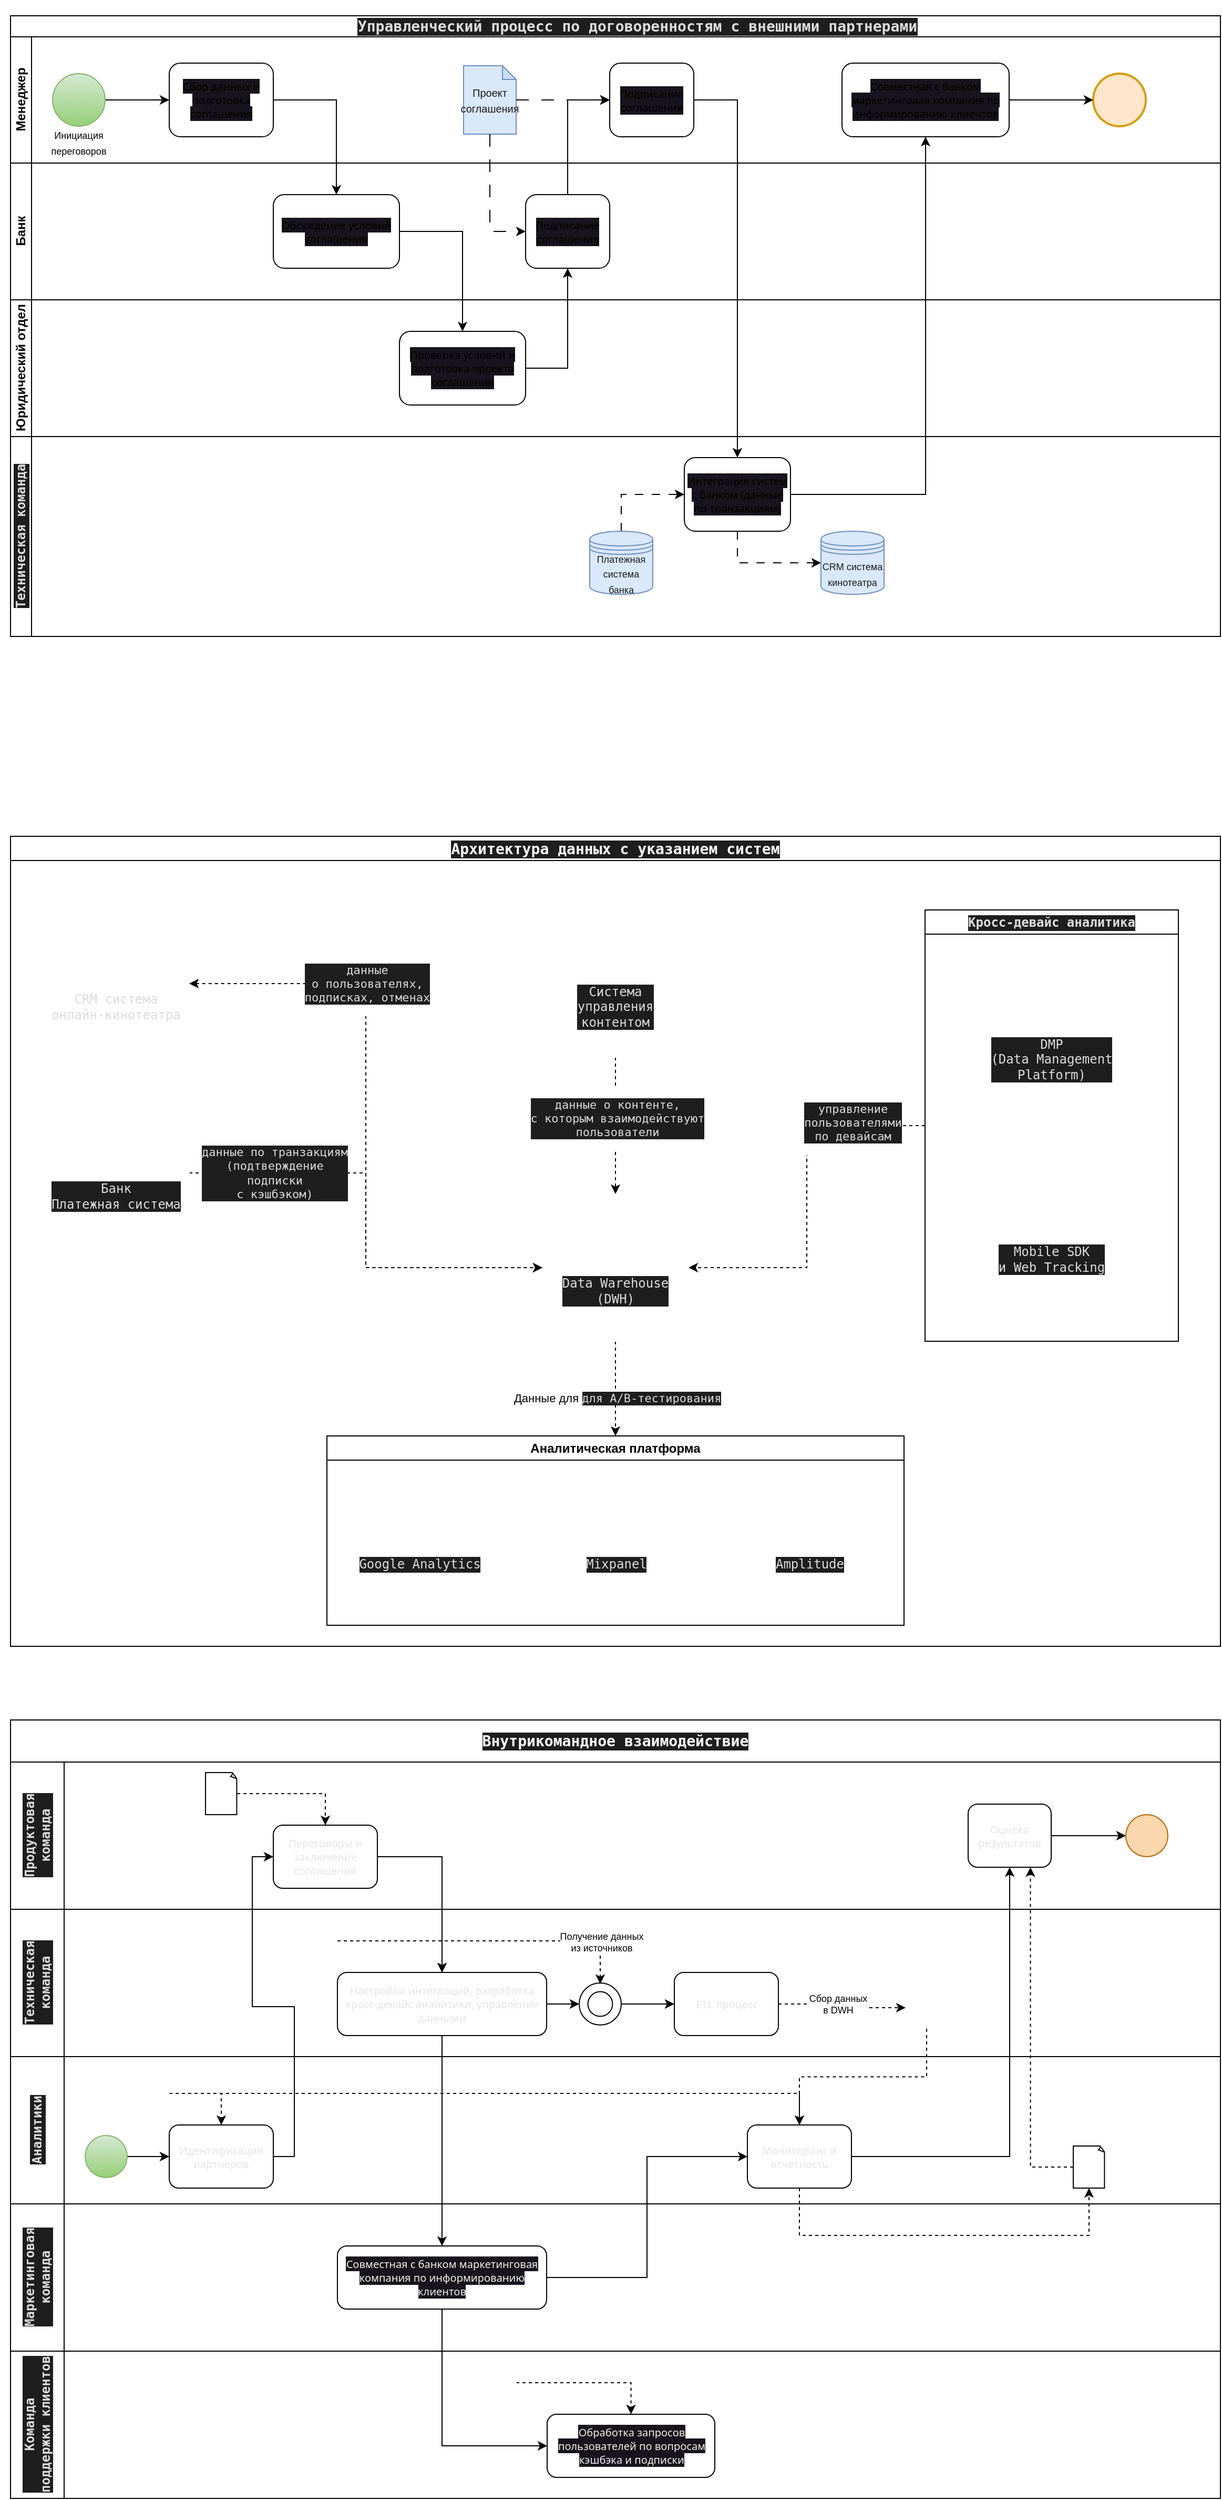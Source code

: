 <mxfile version="24.7.17">
  <diagram name="Страница — 1" id="44YksUsBqfsumu-NU_rM">
    <mxGraphModel dx="2049" dy="3674" grid="1" gridSize="10" guides="1" tooltips="1" connect="1" arrows="1" fold="1" page="1" pageScale="1" pageWidth="1169" pageHeight="827" math="0" shadow="0">
      <root>
        <mxCell id="0" />
        <mxCell id="1" parent="0" />
        <mxCell id="iFfJD2mBVf0ppe-scK1p-104" value="&lt;blockquote style=&quot;margin: 0 0 0 40px; border: none; padding: 0px;&quot;&gt;&lt;h4 style=&quot;&quot;&gt;&lt;div style=&quot;background-color:#1e1e1e;color:#dcdcdc&quot;&gt;&lt;h3 style=&quot;font-family:&#39;JetBrains Mono&#39;,monospace;font-size:9,8pt;&quot;&gt;Управленческий процесс по договоренностям с внешними партнерами&lt;/h3&gt;&lt;/div&gt;&lt;/h4&gt;&lt;/blockquote&gt;" style="swimlane;childLayout=stackLayout;resizeParent=1;resizeParentMax=0;horizontal=1;startSize=20;horizontalStack=0;html=1;align=center;" parent="1" vertex="1">
          <mxGeometry x="9" y="-2400" width="1151" height="590" as="geometry" />
        </mxCell>
        <mxCell id="iFfJD2mBVf0ppe-scK1p-105" value="Менеджер" style="swimlane;startSize=20;horizontal=0;html=1;" parent="iFfJD2mBVf0ppe-scK1p-104" vertex="1">
          <mxGeometry y="20" width="1151" height="120" as="geometry" />
        </mxCell>
        <mxCell id="RCPlZKBrJmeiMELkcsZy-4" value="" style="edgeStyle=orthogonalEdgeStyle;rounded=0;orthogonalLoop=1;jettySize=auto;html=1;" parent="iFfJD2mBVf0ppe-scK1p-105" source="iFfJD2mBVf0ppe-scK1p-109" target="RCPlZKBrJmeiMELkcsZy-3" edge="1">
          <mxGeometry relative="1" as="geometry" />
        </mxCell>
        <mxCell id="iFfJD2mBVf0ppe-scK1p-109" value="" style="ellipse;whiteSpace=wrap;html=1;aspect=fixed;fillColor=#d5e8d4;strokeColor=#82b366;gradientColor=#97d077;" parent="iFfJD2mBVf0ppe-scK1p-105" vertex="1">
          <mxGeometry x="40" y="35" width="50" height="50" as="geometry" />
        </mxCell>
        <mxCell id="iFfJD2mBVf0ppe-scK1p-111" value="&lt;font style=&quot;font-size: 9px;&quot;&gt;Инициация переговоров&lt;/font&gt;" style="text;html=1;align=center;verticalAlign=middle;whiteSpace=wrap;rounded=0;" parent="iFfJD2mBVf0ppe-scK1p-105" vertex="1">
          <mxGeometry x="35" y="85" width="60" height="30" as="geometry" />
        </mxCell>
        <mxCell id="RCPlZKBrJmeiMELkcsZy-3" value="&lt;span style=&quot;font-family: __Inter_36bd41, __Inter_Fallback_36bd41, ui-sans-serif, system-ui, sans-serif, &amp;quot;Apple Color Emoji&amp;quot;, &amp;quot;Segoe UI Emoji&amp;quot;, &amp;quot;Segoe UI Symbol&amp;quot;, &amp;quot;Noto Color Emoji&amp;quot;; font-size: 10px; text-align: left; background-color: rgb(24, 20, 29);&quot;&gt;Сбор данных и подготовка соглашения&lt;/span&gt;" style="rounded=1;whiteSpace=wrap;html=1;fontSize=10;" parent="iFfJD2mBVf0ppe-scK1p-105" vertex="1">
          <mxGeometry x="151" y="25" width="99" height="70" as="geometry" />
        </mxCell>
        <mxCell id="iFfJD2mBVf0ppe-scK1p-123" value="" style="ellipse;whiteSpace=wrap;html=1;aspect=fixed;strokeWidth=2;fillColor=#ffe6cc;strokeColor=#d79b00;" parent="iFfJD2mBVf0ppe-scK1p-105" vertex="1">
          <mxGeometry x="1030" y="35" width="50" height="50" as="geometry" />
        </mxCell>
        <mxCell id="RCPlZKBrJmeiMELkcsZy-10" value="&lt;span style=&quot;font-family: __Inter_36bd41, __Inter_Fallback_36bd41, ui-sans-serif, system-ui, sans-serif, &amp;quot;Apple Color Emoji&amp;quot;, &amp;quot;Segoe UI Emoji&amp;quot;, &amp;quot;Segoe UI Symbol&amp;quot;, &amp;quot;Noto Color Emoji&amp;quot;; font-size: 10px; text-align: left; background-color: rgb(24, 20, 29);&quot;&gt;Подписание соглашения&lt;/span&gt;" style="rounded=1;whiteSpace=wrap;html=1;fontSize=10;" parent="iFfJD2mBVf0ppe-scK1p-105" vertex="1">
          <mxGeometry x="570" y="25" width="80" height="70" as="geometry" />
        </mxCell>
        <mxCell id="iFfJD2mBVf0ppe-scK1p-126" value="&lt;font size=&quot;1&quot;&gt;Проект соглашения&lt;/font&gt;" style="shape=note;whiteSpace=wrap;html=1;backgroundOutline=1;darkOpacity=0.05;align=center;fillColor=#dae8fc;strokeColor=#6c8ebf;fontColor=#1A1A1A;size=13;" parent="iFfJD2mBVf0ppe-scK1p-105" vertex="1">
          <mxGeometry x="431" y="27.5" width="50" height="65" as="geometry" />
        </mxCell>
        <mxCell id="RCPlZKBrJmeiMELkcsZy-12" style="edgeStyle=orthogonalEdgeStyle;rounded=0;orthogonalLoop=1;jettySize=auto;html=1;entryX=0;entryY=0.5;entryDx=0;entryDy=0;dashed=1;dashPattern=12 12;" parent="iFfJD2mBVf0ppe-scK1p-105" source="iFfJD2mBVf0ppe-scK1p-126" target="RCPlZKBrJmeiMELkcsZy-10" edge="1">
          <mxGeometry relative="1" as="geometry" />
        </mxCell>
        <mxCell id="RCPlZKBrJmeiMELkcsZy-35" style="edgeStyle=orthogonalEdgeStyle;rounded=0;orthogonalLoop=1;jettySize=auto;html=1;entryX=0;entryY=0.5;entryDx=0;entryDy=0;" parent="iFfJD2mBVf0ppe-scK1p-105" source="RCPlZKBrJmeiMELkcsZy-33" target="iFfJD2mBVf0ppe-scK1p-123" edge="1">
          <mxGeometry relative="1" as="geometry" />
        </mxCell>
        <mxCell id="RCPlZKBrJmeiMELkcsZy-33" value="&lt;span style=&quot;font-family: __Inter_36bd41, __Inter_Fallback_36bd41, ui-sans-serif, system-ui, sans-serif, &amp;quot;Apple Color Emoji&amp;quot;, &amp;quot;Segoe UI Emoji&amp;quot;, &amp;quot;Segoe UI Symbol&amp;quot;, &amp;quot;Noto Color Emoji&amp;quot;; font-size: 10px; text-align: left; background-color: rgb(24, 20, 29);&quot;&gt;Совместная с банком маркетинговая компания по информированию клиентов&lt;/span&gt;" style="rounded=1;whiteSpace=wrap;html=1;fontSize=10;" parent="iFfJD2mBVf0ppe-scK1p-105" vertex="1">
          <mxGeometry x="791" y="25" width="159" height="70" as="geometry" />
        </mxCell>
        <mxCell id="iFfJD2mBVf0ppe-scK1p-106" value="Банк" style="swimlane;startSize=20;horizontal=0;html=1;" parent="iFfJD2mBVf0ppe-scK1p-104" vertex="1">
          <mxGeometry y="140" width="1151" height="130" as="geometry" />
        </mxCell>
        <mxCell id="RCPlZKBrJmeiMELkcsZy-7" value="&lt;span style=&quot;font-family: __Inter_36bd41, __Inter_Fallback_36bd41, ui-sans-serif, system-ui, sans-serif, &amp;quot;Apple Color Emoji&amp;quot;, &amp;quot;Segoe UI Emoji&amp;quot;, &amp;quot;Segoe UI Symbol&amp;quot;, &amp;quot;Noto Color Emoji&amp;quot;; font-size: 10px; text-align: left; background-color: rgb(24, 20, 29);&quot;&gt;Обсуждение условий соглашения&lt;/span&gt;" style="rounded=1;whiteSpace=wrap;html=1;fontSize=10;" parent="iFfJD2mBVf0ppe-scK1p-106" vertex="1">
          <mxGeometry x="250" y="30" width="120" height="70" as="geometry" />
        </mxCell>
        <mxCell id="RCPlZKBrJmeiMELkcsZy-9" value="&lt;span style=&quot;font-family: __Inter_36bd41, __Inter_Fallback_36bd41, ui-sans-serif, system-ui, sans-serif, &amp;quot;Apple Color Emoji&amp;quot;, &amp;quot;Segoe UI Emoji&amp;quot;, &amp;quot;Segoe UI Symbol&amp;quot;, &amp;quot;Noto Color Emoji&amp;quot;; font-size: 10px; text-align: left; background-color: rgb(24, 20, 29);&quot;&gt;Подписание соглашения&lt;/span&gt;" style="rounded=1;whiteSpace=wrap;html=1;fontSize=10;" parent="iFfJD2mBVf0ppe-scK1p-106" vertex="1">
          <mxGeometry x="490" y="30" width="80" height="70" as="geometry" />
        </mxCell>
        <mxCell id="iFfJD2mBVf0ppe-scK1p-107" value="Юридический отдел" style="swimlane;startSize=20;horizontal=0;html=1;" parent="iFfJD2mBVf0ppe-scK1p-104" vertex="1">
          <mxGeometry y="270" width="1151" height="130" as="geometry" />
        </mxCell>
        <mxCell id="RCPlZKBrJmeiMELkcsZy-8" value="&lt;span style=&quot;font-family: __Inter_36bd41, __Inter_Fallback_36bd41, ui-sans-serif, system-ui, sans-serif, &amp;quot;Apple Color Emoji&amp;quot;, &amp;quot;Segoe UI Emoji&amp;quot;, &amp;quot;Segoe UI Symbol&amp;quot;, &amp;quot;Noto Color Emoji&amp;quot;; font-size: 10px; text-align: left; background-color: rgb(24, 20, 29);&quot;&gt;Проверка условий и подготовка проекта соглашения&lt;/span&gt;" style="rounded=1;whiteSpace=wrap;html=1;fontSize=10;" parent="iFfJD2mBVf0ppe-scK1p-107" vertex="1">
          <mxGeometry x="370" y="30" width="120" height="70" as="geometry" />
        </mxCell>
        <mxCell id="RCPlZKBrJmeiMELkcsZy-24" value="&lt;div style=&quot;background-color:#1e1e1e;color:#dcdcdc&quot;&gt;&lt;pre style=&quot;font-family:&#39;JetBrains Mono&#39;,monospace;font-size:9,8pt;&quot;&gt;Техническая команда&lt;/pre&gt;&lt;/div&gt;" style="swimlane;startSize=20;horizontal=0;html=1;" parent="iFfJD2mBVf0ppe-scK1p-104" vertex="1">
          <mxGeometry y="400" width="1151" height="190" as="geometry" />
        </mxCell>
        <mxCell id="RCPlZKBrJmeiMELkcsZy-31" style="edgeStyle=orthogonalEdgeStyle;rounded=0;orthogonalLoop=1;jettySize=auto;html=1;exitX=0.5;exitY=1;exitDx=0;exitDy=0;entryX=0;entryY=0.5;entryDx=0;entryDy=0;dashed=1;dashPattern=8 8;" parent="RCPlZKBrJmeiMELkcsZy-24" source="RCPlZKBrJmeiMELkcsZy-21" target="RCPlZKBrJmeiMELkcsZy-29" edge="1">
          <mxGeometry relative="1" as="geometry" />
        </mxCell>
        <mxCell id="RCPlZKBrJmeiMELkcsZy-21" value="&lt;span style=&quot;font-family: __Inter_36bd41, __Inter_Fallback_36bd41, ui-sans-serif, system-ui, sans-serif, &amp;quot;Apple Color Emoji&amp;quot;, &amp;quot;Segoe UI Emoji&amp;quot;, &amp;quot;Segoe UI Symbol&amp;quot;, &amp;quot;Noto Color Emoji&amp;quot;; font-size: 10px; text-align: left; background-color: rgb(24, 20, 29);&quot;&gt;Интеграция систем с банком (данные по транзакциям)&lt;/span&gt;" style="rounded=1;whiteSpace=wrap;html=1;fontSize=10;" parent="RCPlZKBrJmeiMELkcsZy-24" vertex="1">
          <mxGeometry x="641" y="20" width="101" height="70" as="geometry" />
        </mxCell>
        <mxCell id="RCPlZKBrJmeiMELkcsZy-30" style="edgeStyle=orthogonalEdgeStyle;rounded=0;orthogonalLoop=1;jettySize=auto;html=1;entryX=0;entryY=0.5;entryDx=0;entryDy=0;exitX=0.5;exitY=0;exitDx=0;exitDy=0;dashed=1;dashPattern=8 8;" parent="RCPlZKBrJmeiMELkcsZy-24" source="RCPlZKBrJmeiMELkcsZy-27" target="RCPlZKBrJmeiMELkcsZy-21" edge="1">
          <mxGeometry relative="1" as="geometry" />
        </mxCell>
        <mxCell id="RCPlZKBrJmeiMELkcsZy-27" value="&lt;font style=&quot;font-size: 9px;&quot; color=&quot;#1a1a1a&quot;&gt;Платежная система банка&lt;/font&gt;" style="shape=datastore;whiteSpace=wrap;html=1;fillColor=#dae8fc;strokeColor=#6c8ebf;" parent="RCPlZKBrJmeiMELkcsZy-24" vertex="1">
          <mxGeometry x="551" y="90" width="60" height="60" as="geometry" />
        </mxCell>
        <mxCell id="RCPlZKBrJmeiMELkcsZy-29" value="&lt;font style=&quot;font-size: 9px;&quot; color=&quot;#1a1a1a&quot;&gt;CRM система кинотеатра&lt;/font&gt;" style="shape=datastore;whiteSpace=wrap;html=1;fillColor=#dae8fc;strokeColor=#6c8ebf;" parent="RCPlZKBrJmeiMELkcsZy-24" vertex="1">
          <mxGeometry x="771" y="90" width="60" height="60" as="geometry" />
        </mxCell>
        <mxCell id="RCPlZKBrJmeiMELkcsZy-14" style="edgeStyle=orthogonalEdgeStyle;rounded=0;orthogonalLoop=1;jettySize=auto;html=1;entryX=0.5;entryY=1;entryDx=0;entryDy=0;exitX=1;exitY=0.5;exitDx=0;exitDy=0;" parent="iFfJD2mBVf0ppe-scK1p-104" source="RCPlZKBrJmeiMELkcsZy-8" target="RCPlZKBrJmeiMELkcsZy-9" edge="1">
          <mxGeometry relative="1" as="geometry">
            <mxPoint x="720" y="244" as="targetPoint" />
          </mxGeometry>
        </mxCell>
        <mxCell id="RCPlZKBrJmeiMELkcsZy-15" style="edgeStyle=orthogonalEdgeStyle;rounded=0;orthogonalLoop=1;jettySize=auto;html=1;entryX=0.5;entryY=0;entryDx=0;entryDy=0;exitX=1;exitY=0.5;exitDx=0;exitDy=0;" parent="iFfJD2mBVf0ppe-scK1p-104" source="RCPlZKBrJmeiMELkcsZy-7" target="RCPlZKBrJmeiMELkcsZy-8" edge="1">
          <mxGeometry relative="1" as="geometry" />
        </mxCell>
        <mxCell id="RCPlZKBrJmeiMELkcsZy-16" style="edgeStyle=orthogonalEdgeStyle;rounded=0;orthogonalLoop=1;jettySize=auto;html=1;entryX=0.5;entryY=0;entryDx=0;entryDy=0;exitX=1;exitY=0.5;exitDx=0;exitDy=0;" parent="iFfJD2mBVf0ppe-scK1p-104" source="RCPlZKBrJmeiMELkcsZy-3" target="RCPlZKBrJmeiMELkcsZy-7" edge="1">
          <mxGeometry relative="1" as="geometry" />
        </mxCell>
        <mxCell id="RCPlZKBrJmeiMELkcsZy-17" style="edgeStyle=orthogonalEdgeStyle;rounded=0;orthogonalLoop=1;jettySize=auto;html=1;entryX=0;entryY=0.5;entryDx=0;entryDy=0;" parent="iFfJD2mBVf0ppe-scK1p-104" source="RCPlZKBrJmeiMELkcsZy-9" target="RCPlZKBrJmeiMELkcsZy-10" edge="1">
          <mxGeometry relative="1" as="geometry" />
        </mxCell>
        <mxCell id="iFfJD2mBVf0ppe-scK1p-127" style="edgeStyle=orthogonalEdgeStyle;rounded=0;orthogonalLoop=1;jettySize=auto;html=1;exitX=0.5;exitY=1;exitDx=0;exitDy=0;exitPerimeter=0;dashed=1;dashPattern=12 12;entryX=0;entryY=0.5;entryDx=0;entryDy=0;" parent="iFfJD2mBVf0ppe-scK1p-104" source="iFfJD2mBVf0ppe-scK1p-126" target="RCPlZKBrJmeiMELkcsZy-9" edge="1">
          <mxGeometry relative="1" as="geometry">
            <mxPoint x="840" y="54" as="targetPoint" />
          </mxGeometry>
        </mxCell>
        <mxCell id="RCPlZKBrJmeiMELkcsZy-26" style="edgeStyle=orthogonalEdgeStyle;rounded=0;orthogonalLoop=1;jettySize=auto;html=1;entryX=0.5;entryY=0;entryDx=0;entryDy=0;exitX=1;exitY=0.5;exitDx=0;exitDy=0;" parent="iFfJD2mBVf0ppe-scK1p-104" source="RCPlZKBrJmeiMELkcsZy-10" target="RCPlZKBrJmeiMELkcsZy-21" edge="1">
          <mxGeometry relative="1" as="geometry" />
        </mxCell>
        <mxCell id="RCPlZKBrJmeiMELkcsZy-34" style="edgeStyle=orthogonalEdgeStyle;rounded=0;orthogonalLoop=1;jettySize=auto;html=1;entryX=0.5;entryY=1;entryDx=0;entryDy=0;" parent="iFfJD2mBVf0ppe-scK1p-104" source="RCPlZKBrJmeiMELkcsZy-21" target="RCPlZKBrJmeiMELkcsZy-33" edge="1">
          <mxGeometry relative="1" as="geometry" />
        </mxCell>
        <mxCell id="RCPlZKBrJmeiMELkcsZy-37" value="&lt;div style=&quot;background-color: rgb(30, 30, 30);&quot;&gt;&lt;h3 style=&quot;font-family: &amp;quot;JetBrains Mono&amp;quot;, monospace;&quot;&gt;&lt;font color=&quot;#ffffff&quot;&gt;Архитектура данных с указанием систем&lt;/font&gt;&lt;/h3&gt;&lt;/div&gt;" style="swimlane;whiteSpace=wrap;html=1;" parent="1" vertex="1">
          <mxGeometry x="9" y="-1620" width="1151" height="770" as="geometry" />
        </mxCell>
        <mxCell id="RCPlZKBrJmeiMELkcsZy-39" value="&lt;pre style=&quot;forced-color-adjust: none; border-color: rgb(0, 0, 0); color: rgb(220, 220, 220); font-size: 12px; font-style: normal; font-variant-ligatures: normal; font-variant-caps: normal; font-weight: 400; letter-spacing: normal; orphans: 2; text-align: center; text-indent: 0px; text-transform: none; widows: 2; word-spacing: 0px; -webkit-text-stroke-width: 0px; text-decoration-thickness: initial; text-decoration-style: initial; text-decoration-color: initial; font-family: &amp;quot;JetBrains Mono&amp;quot;, monospace;&quot;&gt;&lt;pre style=&quot;font-family: &amp;quot;JetBrains Mono&amp;quot;, monospace;&quot;&gt;CRM система&lt;br/&gt;онлайн-кинотеатра&lt;/pre&gt;&lt;/pre&gt;" style="shape=datastore;whiteSpace=wrap;html=1;fillColor=none;strokeColor=#ffffff;" parent="RCPlZKBrJmeiMELkcsZy-37" vertex="1">
          <mxGeometry x="31" y="70" width="139" height="140" as="geometry" />
        </mxCell>
        <mxCell id="RCPlZKBrJmeiMELkcsZy-60" style="edgeStyle=orthogonalEdgeStyle;rounded=0;orthogonalLoop=1;jettySize=auto;html=1;exitX=0.5;exitY=1;exitDx=0;exitDy=0;entryX=0.5;entryY=0;entryDx=0;entryDy=0;dashed=1;" parent="RCPlZKBrJmeiMELkcsZy-37" source="RCPlZKBrJmeiMELkcsZy-40" target="RCPlZKBrJmeiMELkcsZy-46" edge="1">
          <mxGeometry relative="1" as="geometry" />
        </mxCell>
        <mxCell id="RCPlZKBrJmeiMELkcsZy-61" value="Данные для&amp;nbsp;&lt;span style=&quot;font-family: &amp;quot;JetBrains Mono&amp;quot;, monospace; background-color: rgb(30, 30, 30); color: rgb(220, 220, 220);&quot;&gt;для A/B-тестирования&lt;/span&gt;" style="edgeLabel;html=1;align=center;verticalAlign=middle;resizable=0;points=[];" parent="RCPlZKBrJmeiMELkcsZy-60" vertex="1" connectable="0">
          <mxGeometry x="0.162" y="1" relative="1" as="geometry">
            <mxPoint y="1" as="offset" />
          </mxGeometry>
        </mxCell>
        <mxCell id="RCPlZKBrJmeiMELkcsZy-40" value="&lt;pre style=&quot;forced-color-adjust: none; border-color: rgb(0, 0, 0); color: rgb(220, 220, 220); font-size: 12px; font-style: normal; font-variant-ligatures: normal; font-variant-caps: normal; font-weight: 400; letter-spacing: normal; orphans: 2; text-align: center; text-indent: 0px; text-transform: none; widows: 2; word-spacing: 0px; -webkit-text-stroke-width: 0px; text-decoration-thickness: initial; text-decoration-style: initial; text-decoration-color: initial; font-family: &amp;quot;JetBrains Mono&amp;quot;, monospace;&quot;&gt;&lt;pre style=&quot;font-family: &amp;quot;JetBrains Mono&amp;quot;, monospace;&quot;&gt;&lt;div style=&quot;background-color: rgb(30, 30, 30);&quot;&gt;&lt;pre style=&quot;font-family:&#39;JetBrains Mono&#39;,monospace;font-size:9,8pt;&quot;&gt;Data Warehouse&lt;br/&gt;(DWH)&lt;/pre&gt;&lt;/div&gt;&lt;/pre&gt;&lt;/pre&gt;" style="shape=datastore;whiteSpace=wrap;html=1;fillColor=none;strokeColor=#ffffff;" parent="RCPlZKBrJmeiMELkcsZy-37" vertex="1">
          <mxGeometry x="506" y="340" width="139" height="140" as="geometry" />
        </mxCell>
        <mxCell id="RCPlZKBrJmeiMELkcsZy-50" style="edgeStyle=orthogonalEdgeStyle;rounded=0;orthogonalLoop=1;jettySize=auto;html=1;exitX=1;exitY=0.5;exitDx=0;exitDy=0;entryX=0;entryY=0.5;entryDx=0;entryDy=0;dashed=1;" parent="RCPlZKBrJmeiMELkcsZy-37" source="RCPlZKBrJmeiMELkcsZy-41" target="RCPlZKBrJmeiMELkcsZy-40" edge="1">
          <mxGeometry relative="1" as="geometry" />
        </mxCell>
        <mxCell id="RCPlZKBrJmeiMELkcsZy-51" value="&lt;div style=&quot;background-color:#1e1e1e;color:#dcdcdc&quot;&gt;&lt;pre style=&quot;font-family:&#39;JetBrains Mono&#39;,monospace;font-size:9,8pt;&quot;&gt;данные по транзакциям&lt;br&gt;(подтверждение&lt;br/&gt;подписки&lt;br&gt;с кэшбэком)&lt;/pre&gt;&lt;/div&gt;" style="edgeLabel;html=1;align=center;verticalAlign=middle;resizable=0;points=[];" parent="RCPlZKBrJmeiMELkcsZy-50" vertex="1" connectable="0">
          <mxGeometry x="-0.52" y="-3" relative="1" as="geometry">
            <mxPoint x="-21" y="-3" as="offset" />
          </mxGeometry>
        </mxCell>
        <mxCell id="RCPlZKBrJmeiMELkcsZy-41" value="&lt;pre style=&quot;forced-color-adjust: none; border-color: rgb(0, 0, 0); color: rgb(220, 220, 220); font-size: 12px; font-style: normal; font-variant-ligatures: normal; font-variant-caps: normal; font-weight: 400; letter-spacing: normal; orphans: 2; text-align: center; text-indent: 0px; text-transform: none; widows: 2; word-spacing: 0px; -webkit-text-stroke-width: 0px; text-decoration-thickness: initial; text-decoration-style: initial; text-decoration-color: initial; font-family: &amp;quot;JetBrains Mono&amp;quot;, monospace;&quot;&gt;&lt;pre style=&quot;font-family: &amp;quot;JetBrains Mono&amp;quot;, monospace;&quot;&gt;&lt;div style=&quot;background-color: rgb(30, 30, 30);&quot;&gt;&lt;pre style=&quot;font-family:&#39;JetBrains Mono&#39;,monospace;font-size:9,8pt;&quot;&gt;Банк&lt;br/&gt;Платежная система&lt;/pre&gt;&lt;/div&gt;&lt;/pre&gt;&lt;/pre&gt;" style="shape=datastore;whiteSpace=wrap;html=1;fillColor=none;strokeColor=#ffffff;" parent="RCPlZKBrJmeiMELkcsZy-37" vertex="1">
          <mxGeometry x="31" y="250" width="139" height="140" as="geometry" />
        </mxCell>
        <mxCell id="RCPlZKBrJmeiMELkcsZy-53" style="edgeStyle=orthogonalEdgeStyle;rounded=0;orthogonalLoop=1;jettySize=auto;html=1;entryX=1;entryY=0.5;entryDx=0;entryDy=0;dashed=1;" parent="RCPlZKBrJmeiMELkcsZy-37" source="RCPlZKBrJmeiMELkcsZy-42" target="RCPlZKBrJmeiMELkcsZy-40" edge="1">
          <mxGeometry relative="1" as="geometry" />
        </mxCell>
        <mxCell id="RCPlZKBrJmeiMELkcsZy-54" value="&lt;div style=&quot;background-color:#1e1e1e;color:#dcdcdc&quot;&gt;&lt;pre style=&quot;font-family:&#39;JetBrains Mono&#39;,monospace;font-size:9,8pt;&quot;&gt;управление&lt;br/&gt;пользователями&lt;br/&gt;по девайсам&lt;/pre&gt;&lt;/div&gt;" style="edgeLabel;html=1;align=center;verticalAlign=middle;resizable=0;points=[];" parent="RCPlZKBrJmeiMELkcsZy-53" vertex="1" connectable="0">
          <mxGeometry x="-0.614" y="-3" relative="1" as="geometry">
            <mxPoint as="offset" />
          </mxGeometry>
        </mxCell>
        <mxCell id="RCPlZKBrJmeiMELkcsZy-42" value="&lt;div style=&quot;background-color:#1e1e1e;color:#dcdcdc&quot;&gt;&lt;pre style=&quot;font-family:&#39;JetBrains Mono&#39;,monospace;font-size:9,8pt;&quot;&gt;Кросс-девайс аналитика&lt;/pre&gt;&lt;/div&gt;" style="swimlane;whiteSpace=wrap;html=1;" parent="RCPlZKBrJmeiMELkcsZy-37" vertex="1">
          <mxGeometry x="870" y="70" width="241" height="410" as="geometry" />
        </mxCell>
        <mxCell id="RCPlZKBrJmeiMELkcsZy-43" value="&lt;pre style=&quot;forced-color-adjust: none; border-color: rgb(0, 0, 0); color: rgb(220, 220, 220); font-size: 12px; font-style: normal; font-variant-ligatures: normal; font-variant-caps: normal; font-weight: 400; letter-spacing: normal; orphans: 2; text-align: center; text-indent: 0px; text-transform: none; widows: 2; word-spacing: 0px; -webkit-text-stroke-width: 0px; text-decoration-thickness: initial; text-decoration-style: initial; text-decoration-color: initial; font-family: &amp;quot;JetBrains Mono&amp;quot;, monospace;&quot;&gt;&lt;pre style=&quot;font-family: &amp;quot;JetBrains Mono&amp;quot;, monospace;&quot;&gt;&lt;div style=&quot;background-color: rgb(30, 30, 30);&quot;&gt;&lt;pre style=&quot;font-family:&#39;JetBrains Mono&#39;,monospace;font-size:9,8pt;&quot;&gt;DMP&lt;br/&gt;(Data Management&lt;br/&gt;Platform)&lt;/pre&gt;&lt;/div&gt;&lt;/pre&gt;&lt;/pre&gt;" style="shape=datastore;whiteSpace=wrap;html=1;fillColor=none;strokeColor=#ffffff;" parent="RCPlZKBrJmeiMELkcsZy-42" vertex="1">
          <mxGeometry x="51" y="50" width="139" height="140" as="geometry" />
        </mxCell>
        <mxCell id="RCPlZKBrJmeiMELkcsZy-44" value="&lt;pre style=&quot;forced-color-adjust: none; border-color: rgb(0, 0, 0); color: rgb(220, 220, 220); font-size: 12px; font-style: normal; font-variant-ligatures: normal; font-variant-caps: normal; font-weight: 400; letter-spacing: normal; orphans: 2; text-align: center; text-indent: 0px; text-transform: none; widows: 2; word-spacing: 0px; -webkit-text-stroke-width: 0px; text-decoration-thickness: initial; text-decoration-style: initial; text-decoration-color: initial; font-family: &amp;quot;JetBrains Mono&amp;quot;, monospace;&quot;&gt;&lt;pre style=&quot;font-family: &amp;quot;JetBrains Mono&amp;quot;, monospace;&quot;&gt;&lt;div style=&quot;background-color: rgb(30, 30, 30);&quot;&gt;&lt;pre style=&quot;font-family:&#39;JetBrains Mono&#39;,monospace;font-size:9,8pt;&quot;&gt;Mobile SDK&lt;br/&gt;и Web Tracking&lt;/pre&gt;&lt;/div&gt;&lt;/pre&gt;&lt;/pre&gt;" style="shape=datastore;whiteSpace=wrap;html=1;fillColor=none;strokeColor=#ffffff;" parent="RCPlZKBrJmeiMELkcsZy-42" vertex="1">
          <mxGeometry x="51" y="240" width="139" height="140" as="geometry" />
        </mxCell>
        <mxCell id="RCPlZKBrJmeiMELkcsZy-55" style="edgeStyle=orthogonalEdgeStyle;rounded=0;orthogonalLoop=1;jettySize=auto;html=1;entryX=0.5;entryY=0;entryDx=0;entryDy=0;dashed=1;" parent="RCPlZKBrJmeiMELkcsZy-37" source="RCPlZKBrJmeiMELkcsZy-45" target="RCPlZKBrJmeiMELkcsZy-40" edge="1">
          <mxGeometry relative="1" as="geometry" />
        </mxCell>
        <mxCell id="RCPlZKBrJmeiMELkcsZy-56" value="&lt;div style=&quot;background-color:#1e1e1e;color:#dcdcdc&quot;&gt;&lt;pre style=&quot;font-family:&#39;JetBrains Mono&#39;,monospace;font-size:9,8pt;&quot;&gt;данные о контенте,&lt;br&gt;с которым взаимодействуют&lt;br/&gt;пользователи&lt;/pre&gt;&lt;/div&gt;" style="edgeLabel;html=1;align=center;verticalAlign=middle;resizable=0;points=[];" parent="RCPlZKBrJmeiMELkcsZy-55" vertex="1" connectable="0">
          <mxGeometry x="-0.114" y="1" relative="1" as="geometry">
            <mxPoint as="offset" />
          </mxGeometry>
        </mxCell>
        <mxCell id="RCPlZKBrJmeiMELkcsZy-45" value="&lt;pre style=&quot;forced-color-adjust: none; border-color: rgb(0, 0, 0); color: rgb(220, 220, 220); font-size: 12px; font-style: normal; font-variant-ligatures: normal; font-variant-caps: normal; font-weight: 400; letter-spacing: normal; orphans: 2; text-align: center; text-indent: 0px; text-transform: none; widows: 2; word-spacing: 0px; -webkit-text-stroke-width: 0px; text-decoration-thickness: initial; text-decoration-style: initial; text-decoration-color: initial; font-family: &amp;quot;JetBrains Mono&amp;quot;, monospace;&quot;&gt;&lt;pre style=&quot;font-family: &amp;quot;JetBrains Mono&amp;quot;, monospace;&quot;&gt;&lt;div style=&quot;background-color: rgb(30, 30, 30);&quot;&gt;&lt;pre style=&quot;font-family:&#39;JetBrains Mono&#39;,monospace;font-size:9,8pt;&quot;&gt;&lt;div&gt;&lt;pre style=&quot;font-family:&#39;JetBrains Mono&#39;,monospace;font-size:9,8pt;&quot;&gt;Система&lt;br/&gt;управления&lt;br/&gt;контентом&lt;/pre&gt;&lt;/div&gt;&lt;/pre&gt;&lt;/div&gt;&lt;/pre&gt;&lt;/pre&gt;" style="shape=datastore;whiteSpace=wrap;html=1;fillColor=none;strokeColor=#ffffff;" parent="RCPlZKBrJmeiMELkcsZy-37" vertex="1">
          <mxGeometry x="506" y="70" width="139" height="140" as="geometry" />
        </mxCell>
        <mxCell id="RCPlZKBrJmeiMELkcsZy-46" value="Аналитическая платформа" style="swimlane;whiteSpace=wrap;html=1;" parent="RCPlZKBrJmeiMELkcsZy-37" vertex="1">
          <mxGeometry x="301" y="570" width="549" height="180" as="geometry" />
        </mxCell>
        <mxCell id="RCPlZKBrJmeiMELkcsZy-57" value="&lt;pre style=&quot;forced-color-adjust: none; border-color: rgb(0, 0, 0); color: rgb(220, 220, 220); font-size: 12px; font-style: normal; font-variant-ligatures: normal; font-variant-caps: normal; font-weight: 400; letter-spacing: normal; orphans: 2; text-align: center; text-indent: 0px; text-transform: none; widows: 2; word-spacing: 0px; -webkit-text-stroke-width: 0px; text-decoration-thickness: initial; text-decoration-style: initial; text-decoration-color: initial; font-family: &amp;quot;JetBrains Mono&amp;quot;, monospace;&quot;&gt;&lt;pre style=&quot;font-family: &amp;quot;JetBrains Mono&amp;quot;, monospace;&quot;&gt;&lt;div style=&quot;background-color: rgb(30, 30, 30);&quot;&gt;&lt;pre style=&quot;font-family:&#39;JetBrains Mono&#39;,monospace;font-size:9,8pt;&quot;&gt;&lt;div&gt;&lt;pre style=&quot;font-family:&#39;JetBrains Mono&#39;,monospace;font-size:9,8pt;&quot;&gt;Google Analytics&lt;/pre&gt;&lt;/div&gt;&lt;/pre&gt;&lt;/div&gt;&lt;/pre&gt;&lt;/pre&gt;" style="shape=datastore;whiteSpace=wrap;html=1;fillColor=none;strokeColor=#ffffff;" parent="RCPlZKBrJmeiMELkcsZy-46" vertex="1">
          <mxGeometry x="19" y="30" width="139" height="140" as="geometry" />
        </mxCell>
        <mxCell id="RCPlZKBrJmeiMELkcsZy-58" value="&lt;pre style=&quot;forced-color-adjust: none; border-color: rgb(0, 0, 0); color: rgb(220, 220, 220); font-size: 12px; font-style: normal; font-variant-ligatures: normal; font-variant-caps: normal; font-weight: 400; letter-spacing: normal; orphans: 2; text-align: center; text-indent: 0px; text-transform: none; widows: 2; word-spacing: 0px; -webkit-text-stroke-width: 0px; text-decoration-thickness: initial; text-decoration-style: initial; text-decoration-color: initial; font-family: &amp;quot;JetBrains Mono&amp;quot;, monospace;&quot;&gt;&lt;pre style=&quot;font-family: &amp;quot;JetBrains Mono&amp;quot;, monospace;&quot;&gt;&lt;div style=&quot;background-color: rgb(30, 30, 30);&quot;&gt;&lt;pre style=&quot;font-family:&#39;JetBrains Mono&#39;,monospace;font-size:9,8pt;&quot;&gt;&lt;div&gt;&lt;pre style=&quot;font-family:&#39;JetBrains Mono&#39;,monospace;font-size:9,8pt;&quot;&gt;Mixpanel&lt;/pre&gt;&lt;/div&gt;&lt;/pre&gt;&lt;/div&gt;&lt;/pre&gt;&lt;/pre&gt;" style="shape=datastore;whiteSpace=wrap;html=1;fillColor=none;strokeColor=#ffffff;" parent="RCPlZKBrJmeiMELkcsZy-46" vertex="1">
          <mxGeometry x="205.5" y="30" width="139" height="140" as="geometry" />
        </mxCell>
        <mxCell id="RCPlZKBrJmeiMELkcsZy-59" value="&lt;pre style=&quot;forced-color-adjust: none; border-color: rgb(0, 0, 0); color: rgb(220, 220, 220); font-size: 12px; font-style: normal; font-variant-ligatures: normal; font-variant-caps: normal; font-weight: 400; letter-spacing: normal; orphans: 2; text-align: center; text-indent: 0px; text-transform: none; widows: 2; word-spacing: 0px; -webkit-text-stroke-width: 0px; text-decoration-thickness: initial; text-decoration-style: initial; text-decoration-color: initial; font-family: &amp;quot;JetBrains Mono&amp;quot;, monospace;&quot;&gt;&lt;pre style=&quot;font-family: &amp;quot;JetBrains Mono&amp;quot;, monospace;&quot;&gt;&lt;div style=&quot;background-color: rgb(30, 30, 30);&quot;&gt;&lt;pre style=&quot;font-family:&#39;JetBrains Mono&#39;,monospace;font-size:9,8pt;&quot;&gt;&lt;div&gt;&lt;pre style=&quot;font-family:&#39;JetBrains Mono&#39;,monospace;font-size:9,8pt;&quot;&gt;Amplitude&lt;/pre&gt;&lt;/div&gt;&lt;/pre&gt;&lt;/div&gt;&lt;/pre&gt;&lt;/pre&gt;" style="shape=datastore;whiteSpace=wrap;html=1;fillColor=none;strokeColor=#ffffff;" parent="RCPlZKBrJmeiMELkcsZy-46" vertex="1">
          <mxGeometry x="390" y="30" width="139" height="140" as="geometry" />
        </mxCell>
        <mxCell id="RCPlZKBrJmeiMELkcsZy-48" style="edgeStyle=orthogonalEdgeStyle;rounded=0;orthogonalLoop=1;jettySize=auto;html=1;entryX=0;entryY=0.5;entryDx=0;entryDy=0;dashed=1;startArrow=classic;startFill=1;" parent="RCPlZKBrJmeiMELkcsZy-37" source="RCPlZKBrJmeiMELkcsZy-39" target="RCPlZKBrJmeiMELkcsZy-40" edge="1">
          <mxGeometry relative="1" as="geometry" />
        </mxCell>
        <mxCell id="RCPlZKBrJmeiMELkcsZy-49" value="&lt;div style=&quot;background-color:#1e1e1e;color:#dcdcdc&quot;&gt;&lt;pre style=&quot;font-family:&#39;JetBrains Mono&#39;,monospace;font-size:9,8pt;&quot;&gt;данные&lt;br/&gt;о пользователях,&lt;br/&gt;подписках, отменах&lt;/pre&gt;&lt;/div&gt;" style="edgeLabel;html=1;align=center;verticalAlign=middle;resizable=0;points=[];" parent="RCPlZKBrJmeiMELkcsZy-48" vertex="1" connectable="0">
          <mxGeometry x="-0.069" y="1" relative="1" as="geometry">
            <mxPoint y="-114" as="offset" />
          </mxGeometry>
        </mxCell>
        <mxCell id="RCPlZKBrJmeiMELkcsZy-124" value="" style="group" parent="1" vertex="1" connectable="0">
          <mxGeometry x="9" y="-740" width="1151" height="700" as="geometry" />
        </mxCell>
        <mxCell id="RCPlZKBrJmeiMELkcsZy-126" value="" style="group" parent="RCPlZKBrJmeiMELkcsZy-124" vertex="1" connectable="0">
          <mxGeometry width="1151" height="700" as="geometry" />
        </mxCell>
        <mxCell id="RCPlZKBrJmeiMELkcsZy-119" value="&lt;div style=&quot;background-color:#1e1e1e;color:#dcdcdc&quot;&gt;&lt;pre style=&quot;font-family:&#39;JetBrains Mono&#39;,monospace;font-size:9,8pt;&quot;&gt;Продуктовая&lt;br/&gt;команда&lt;/pre&gt;&lt;/div&gt;" style="swimlane;horizontal=0;whiteSpace=wrap;html=1;startSize=51;" parent="RCPlZKBrJmeiMELkcsZy-126" vertex="1">
          <mxGeometry width="1151" height="140" as="geometry" />
        </mxCell>
        <mxCell id="RCPlZKBrJmeiMELkcsZy-133" value="&lt;span style=&quot;font-family: __Inter_36bd41, __Inter_Fallback_36bd41, ui-sans-serif, system-ui, sans-serif, &amp;quot;Apple Color Emoji&amp;quot;, &amp;quot;Segoe UI Emoji&amp;quot;, &amp;quot;Segoe UI Symbol&amp;quot;, &amp;quot;Noto Color Emoji&amp;quot;; font-size: 10px; text-align: left;&quot;&gt;Переговоры и заключение соглашения&lt;/span&gt;" style="rounded=1;whiteSpace=wrap;html=1;labelBackgroundColor=none;fontColor=#E6E6E6;fontSize=10;" parent="RCPlZKBrJmeiMELkcsZy-119" vertex="1">
          <mxGeometry x="250" y="60" width="99" height="60" as="geometry" />
        </mxCell>
        <mxCell id="RCPlZKBrJmeiMELkcsZy-136" style="edgeStyle=orthogonalEdgeStyle;rounded=0;orthogonalLoop=1;jettySize=auto;html=1;entryX=0.5;entryY=0;entryDx=0;entryDy=0;dashed=1;" parent="RCPlZKBrJmeiMELkcsZy-119" source="RCPlZKBrJmeiMELkcsZy-135" target="RCPlZKBrJmeiMELkcsZy-133" edge="1">
          <mxGeometry relative="1" as="geometry" />
        </mxCell>
        <mxCell id="RCPlZKBrJmeiMELkcsZy-135" value="" style="whiteSpace=wrap;html=1;shape=mxgraph.basic.document" parent="RCPlZKBrJmeiMELkcsZy-119" vertex="1">
          <mxGeometry x="185.5" y="10" width="30" height="40" as="geometry" />
        </mxCell>
        <mxCell id="ZBec0UcKyV9ODf-pQj4S-20" value="" style="edgeStyle=orthogonalEdgeStyle;rounded=0;orthogonalLoop=1;jettySize=auto;html=1;" edge="1" parent="RCPlZKBrJmeiMELkcsZy-119" source="ZBec0UcKyV9ODf-pQj4S-15" target="ZBec0UcKyV9ODf-pQj4S-19">
          <mxGeometry relative="1" as="geometry" />
        </mxCell>
        <mxCell id="ZBec0UcKyV9ODf-pQj4S-15" value="&lt;span style=&quot;font-family: __Inter_36bd41, __Inter_Fallback_36bd41, ui-sans-serif, system-ui, sans-serif, &amp;quot;Apple Color Emoji&amp;quot;, &amp;quot;Segoe UI Emoji&amp;quot;, &amp;quot;Segoe UI Symbol&amp;quot;, &amp;quot;Noto Color Emoji&amp;quot;; font-size: 10px; text-align: left;&quot;&gt;Оцнека результатов&lt;/span&gt;" style="rounded=1;whiteSpace=wrap;html=1;labelBackgroundColor=none;fontColor=#E6E6E6;fontSize=10;" vertex="1" parent="RCPlZKBrJmeiMELkcsZy-119">
          <mxGeometry x="911" y="40" width="79" height="60" as="geometry" />
        </mxCell>
        <mxCell id="ZBec0UcKyV9ODf-pQj4S-19" value="" style="ellipse;whiteSpace=wrap;html=1;aspect=fixed;fillColor=#fad7ac;strokeColor=#b46504;" vertex="1" parent="RCPlZKBrJmeiMELkcsZy-119">
          <mxGeometry x="1061" y="50" width="40" height="40" as="geometry" />
        </mxCell>
        <mxCell id="RCPlZKBrJmeiMELkcsZy-120" value="&lt;div style=&quot;background-color:#1e1e1e;color:#dcdcdc&quot;&gt;&lt;pre style=&quot;font-family:&#39;JetBrains Mono&#39;,monospace;font-size:9,8pt;&quot;&gt;Техническая&lt;br/&gt;команда&lt;/pre&gt;&lt;/div&gt;" style="swimlane;horizontal=0;whiteSpace=wrap;html=1;startSize=51;" parent="RCPlZKBrJmeiMELkcsZy-126" vertex="1">
          <mxGeometry y="140" width="1151" height="140" as="geometry" />
        </mxCell>
        <mxCell id="ZBec0UcKyV9ODf-pQj4S-7" value="" style="edgeStyle=orthogonalEdgeStyle;rounded=0;orthogonalLoop=1;jettySize=auto;html=1;" edge="1" parent="RCPlZKBrJmeiMELkcsZy-120" source="RCPlZKBrJmeiMELkcsZy-137" target="RCPlZKBrJmeiMELkcsZy-146">
          <mxGeometry relative="1" as="geometry" />
        </mxCell>
        <mxCell id="RCPlZKBrJmeiMELkcsZy-137" value="&lt;span style=&quot;font-family: __Inter_36bd41, __Inter_Fallback_36bd41, ui-sans-serif, system-ui, sans-serif, &amp;quot;Apple Color Emoji&amp;quot;, &amp;quot;Segoe UI Emoji&amp;quot;, &amp;quot;Segoe UI Symbol&amp;quot;, &amp;quot;Noto Color Emoji&amp;quot;; font-size: 10px; text-align: left;&quot;&gt;Настройки интеграций, разработка кросс-девайс аналитики, управление данными&lt;/span&gt;" style="rounded=1;whiteSpace=wrap;html=1;labelBackgroundColor=none;fontColor=#E6E6E6;fontSize=10;" parent="RCPlZKBrJmeiMELkcsZy-120" vertex="1">
          <mxGeometry x="311" y="60" width="199" height="60" as="geometry" />
        </mxCell>
        <mxCell id="RCPlZKBrJmeiMELkcsZy-139" style="edgeStyle=orthogonalEdgeStyle;rounded=0;orthogonalLoop=1;jettySize=auto;html=1;exitX=1;exitY=0.5;exitDx=0;exitDy=0;dashed=1;entryX=0.5;entryY=0;entryDx=0;entryDy=0;" parent="RCPlZKBrJmeiMELkcsZy-120" source="RCPlZKBrJmeiMELkcsZy-140" target="RCPlZKBrJmeiMELkcsZy-137" edge="1">
          <mxGeometry relative="1" as="geometry">
            <mxPoint x="381" y="60" as="targetPoint" />
          </mxGeometry>
        </mxCell>
        <mxCell id="RCPlZKBrJmeiMELkcsZy-140" value="&lt;pre style=&quot;forced-color-adjust: none; border-color: rgb(0, 0, 0); color: rgb(220, 220, 220); font-size: 12px; font-style: normal; font-variant-ligatures: normal; font-variant-caps: normal; font-weight: 400; letter-spacing: normal; orphans: 2; text-align: center; text-indent: 0px; text-transform: none; widows: 2; word-spacing: 0px; -webkit-text-stroke-width: 0px; text-decoration-thickness: initial; text-decoration-style: initial; text-decoration-color: initial; font-family: &amp;quot;JetBrains Mono&amp;quot;, monospace;&quot;&gt;&lt;pre style=&quot;font-family: &amp;quot;JetBrains Mono&amp;quot;, monospace;&quot;&gt;&lt;br&gt;&lt;/pre&gt;&lt;/pre&gt;" style="shape=datastore;whiteSpace=wrap;html=1;fillColor=none;strokeColor=#ffffff;" parent="RCPlZKBrJmeiMELkcsZy-120" vertex="1">
          <mxGeometry x="271" y="10" width="40" height="40" as="geometry" />
        </mxCell>
        <mxCell id="ZBec0UcKyV9ODf-pQj4S-1" value="&lt;span style=&quot;font-family: __Inter_36bd41, __Inter_Fallback_36bd41, ui-sans-serif, system-ui, sans-serif, &amp;quot;Apple Color Emoji&amp;quot;, &amp;quot;Segoe UI Emoji&amp;quot;, &amp;quot;Segoe UI Symbol&amp;quot;, &amp;quot;Noto Color Emoji&amp;quot;; font-size: 10px; text-align: left;&quot;&gt;ETL процесс&lt;/span&gt;" style="rounded=1;whiteSpace=wrap;html=1;labelBackgroundColor=none;fontColor=#E6E6E6;fontSize=10;" vertex="1" parent="RCPlZKBrJmeiMELkcsZy-120">
          <mxGeometry x="631.5" y="60" width="99" height="60" as="geometry" />
        </mxCell>
        <mxCell id="RCPlZKBrJmeiMELkcsZy-146" value="" style="verticalLabelPosition=bottom;verticalAlign=top;html=1;shape=mxgraph.basic.donut;dx=8.29;" parent="RCPlZKBrJmeiMELkcsZy-120" vertex="1">
          <mxGeometry x="541" y="70" width="40" height="40" as="geometry" />
        </mxCell>
        <mxCell id="RCPlZKBrJmeiMELkcsZy-151" style="edgeStyle=orthogonalEdgeStyle;rounded=0;orthogonalLoop=1;jettySize=auto;html=1;entryX=0;entryY=0.5;entryDx=0;entryDy=0;" parent="RCPlZKBrJmeiMELkcsZy-120" source="RCPlZKBrJmeiMELkcsZy-146" edge="1" target="ZBec0UcKyV9ODf-pQj4S-1">
          <mxGeometry relative="1" as="geometry">
            <mxPoint x="631.5" y="93.51" as="targetPoint" />
          </mxGeometry>
        </mxCell>
        <mxCell id="ZBec0UcKyV9ODf-pQj4S-8" style="edgeStyle=orthogonalEdgeStyle;rounded=0;orthogonalLoop=1;jettySize=auto;html=1;entryX=0.5;entryY=0.025;entryDx=0;entryDy=0;entryPerimeter=0;dashed=1;" edge="1" parent="RCPlZKBrJmeiMELkcsZy-120" source="RCPlZKBrJmeiMELkcsZy-140" target="RCPlZKBrJmeiMELkcsZy-146">
          <mxGeometry relative="1" as="geometry" />
        </mxCell>
        <mxCell id="RCPlZKBrJmeiMELkcsZy-121" value="&lt;div style=&quot;background-color:#1e1e1e;color:#dcdcdc&quot;&gt;&lt;pre style=&quot;font-family:&#39;JetBrains Mono&#39;,monospace;font-size:9,8pt;&quot;&gt;Аналитики&lt;/pre&gt;&lt;/div&gt;" style="swimlane;horizontal=0;whiteSpace=wrap;html=1;startSize=51;" parent="RCPlZKBrJmeiMELkcsZy-126" vertex="1">
          <mxGeometry y="280" width="1151" height="140" as="geometry" />
        </mxCell>
        <mxCell id="RCPlZKBrJmeiMELkcsZy-128" value="&lt;span style=&quot;font-family: __Inter_36bd41, __Inter_Fallback_36bd41, ui-sans-serif, system-ui, sans-serif, &amp;quot;Apple Color Emoji&amp;quot;, &amp;quot;Segoe UI Emoji&amp;quot;, &amp;quot;Segoe UI Symbol&amp;quot;, &amp;quot;Noto Color Emoji&amp;quot;; font-size: 10px; text-align: left;&quot;&gt;Идентификация партнеров&lt;/span&gt;" style="rounded=1;whiteSpace=wrap;html=1;labelBackgroundColor=none;fontColor=#E6E6E6;fontSize=10;" parent="RCPlZKBrJmeiMELkcsZy-121" vertex="1">
          <mxGeometry x="151" y="65" width="99" height="60" as="geometry" />
        </mxCell>
        <mxCell id="RCPlZKBrJmeiMELkcsZy-132" style="edgeStyle=orthogonalEdgeStyle;rounded=0;orthogonalLoop=1;jettySize=auto;html=1;entryX=0.5;entryY=0;entryDx=0;entryDy=0;exitX=1;exitY=0.5;exitDx=0;exitDy=0;dashed=1;" parent="RCPlZKBrJmeiMELkcsZy-121" source="RCPlZKBrJmeiMELkcsZy-129" target="RCPlZKBrJmeiMELkcsZy-128" edge="1">
          <mxGeometry relative="1" as="geometry" />
        </mxCell>
        <mxCell id="RCPlZKBrJmeiMELkcsZy-144" style="edgeStyle=orthogonalEdgeStyle;rounded=0;orthogonalLoop=1;jettySize=auto;html=1;entryX=0.5;entryY=0;entryDx=0;entryDy=0;dashed=1;" parent="RCPlZKBrJmeiMELkcsZy-121" source="RCPlZKBrJmeiMELkcsZy-129" target="RCPlZKBrJmeiMELkcsZy-143" edge="1">
          <mxGeometry relative="1" as="geometry" />
        </mxCell>
        <mxCell id="RCPlZKBrJmeiMELkcsZy-129" value="&lt;pre style=&quot;forced-color-adjust: none; border-color: rgb(0, 0, 0); color: rgb(220, 220, 220); font-size: 12px; font-style: normal; font-variant-ligatures: normal; font-variant-caps: normal; font-weight: 400; letter-spacing: normal; orphans: 2; text-align: center; text-indent: 0px; text-transform: none; widows: 2; word-spacing: 0px; -webkit-text-stroke-width: 0px; text-decoration-thickness: initial; text-decoration-style: initial; text-decoration-color: initial; font-family: &amp;quot;JetBrains Mono&amp;quot;, monospace;&quot;&gt;&lt;pre style=&quot;font-family: &amp;quot;JetBrains Mono&amp;quot;, monospace;&quot;&gt;&lt;br&gt;&lt;/pre&gt;&lt;/pre&gt;" style="shape=datastore;whiteSpace=wrap;html=1;fillColor=none;strokeColor=#ffffff;" parent="RCPlZKBrJmeiMELkcsZy-121" vertex="1">
          <mxGeometry x="111" y="15" width="40" height="40" as="geometry" />
        </mxCell>
        <mxCell id="RCPlZKBrJmeiMELkcsZy-131" value="" style="edgeStyle=orthogonalEdgeStyle;rounded=0;orthogonalLoop=1;jettySize=auto;html=1;" parent="RCPlZKBrJmeiMELkcsZy-121" source="RCPlZKBrJmeiMELkcsZy-130" target="RCPlZKBrJmeiMELkcsZy-128" edge="1">
          <mxGeometry relative="1" as="geometry" />
        </mxCell>
        <mxCell id="RCPlZKBrJmeiMELkcsZy-130" value="" style="ellipse;whiteSpace=wrap;html=1;aspect=fixed;fillColor=#d5e8d4;strokeColor=#82b366;gradientColor=#97d077;" parent="RCPlZKBrJmeiMELkcsZy-121" vertex="1">
          <mxGeometry x="71" y="75" width="40" height="40" as="geometry" />
        </mxCell>
        <mxCell id="RCPlZKBrJmeiMELkcsZy-143" value="&lt;span style=&quot;font-family: __Inter_36bd41, __Inter_Fallback_36bd41, ui-sans-serif, system-ui, sans-serif, &amp;quot;Apple Color Emoji&amp;quot;, &amp;quot;Segoe UI Emoji&amp;quot;, &amp;quot;Segoe UI Symbol&amp;quot;, &amp;quot;Noto Color Emoji&amp;quot;; font-size: 10px; text-align: left;&quot;&gt;Мониторинг и отчетность&lt;/span&gt;" style="rounded=1;whiteSpace=wrap;html=1;labelBackgroundColor=none;fontColor=#E6E6E6;fontSize=10;" parent="RCPlZKBrJmeiMELkcsZy-121" vertex="1">
          <mxGeometry x="701" y="65" width="99" height="60" as="geometry" />
        </mxCell>
        <mxCell id="ZBec0UcKyV9ODf-pQj4S-21" value="" style="whiteSpace=wrap;html=1;shape=mxgraph.basic.document" vertex="1" parent="RCPlZKBrJmeiMELkcsZy-121">
          <mxGeometry x="1011" y="85" width="30" height="40" as="geometry" />
        </mxCell>
        <mxCell id="ZBec0UcKyV9ODf-pQj4S-22" style="edgeStyle=orthogonalEdgeStyle;rounded=0;orthogonalLoop=1;jettySize=auto;html=1;entryX=0.5;entryY=1;entryDx=0;entryDy=0;entryPerimeter=0;exitX=0.5;exitY=1;exitDx=0;exitDy=0;dashed=1;" edge="1" parent="RCPlZKBrJmeiMELkcsZy-121" source="RCPlZKBrJmeiMELkcsZy-143" target="ZBec0UcKyV9ODf-pQj4S-21">
          <mxGeometry relative="1" as="geometry">
            <Array as="points">
              <mxPoint x="751" y="170" />
              <mxPoint x="1026" y="170" />
            </Array>
          </mxGeometry>
        </mxCell>
        <mxCell id="RCPlZKBrJmeiMELkcsZy-122" value="&lt;div style=&quot;background-color:#1e1e1e;color:#dcdcdc&quot;&gt;&lt;pre style=&quot;font-family:&#39;JetBrains Mono&#39;,monospace;font-size:9,8pt;&quot;&gt;Маркетинговая&lt;br/&gt;команда&lt;/pre&gt;&lt;/div&gt;" style="swimlane;horizontal=0;whiteSpace=wrap;html=1;startSize=51;" parent="RCPlZKBrJmeiMELkcsZy-126" vertex="1">
          <mxGeometry y="420" width="1151" height="140" as="geometry" />
        </mxCell>
        <mxCell id="RCPlZKBrJmeiMELkcsZy-141" value="&lt;span style=&quot;color: rgb(240, 240, 240); font-family: __Inter_36bd41, __Inter_Fallback_36bd41, ui-sans-serif, system-ui, sans-serif, &amp;quot;Apple Color Emoji&amp;quot;, &amp;quot;Segoe UI Emoji&amp;quot;, &amp;quot;Segoe UI Symbol&amp;quot;, &amp;quot;Noto Color Emoji&amp;quot;; text-align: left; background-color: rgb(24, 20, 29);&quot;&gt;Совместная с банком маркетинговая компания по информированию клиентов&lt;/span&gt;" style="rounded=1;whiteSpace=wrap;html=1;labelBackgroundColor=none;fontColor=#E6E6E6;fontSize=10;" parent="RCPlZKBrJmeiMELkcsZy-122" vertex="1">
          <mxGeometry x="311" y="40" width="199" height="60" as="geometry" />
        </mxCell>
        <mxCell id="RCPlZKBrJmeiMELkcsZy-123" value="&lt;div style=&quot;background-color:#1e1e1e;color:#dcdcdc&quot;&gt;&lt;pre style=&quot;font-family:&#39;JetBrains Mono&#39;,monospace;font-size:9,8pt;&quot;&gt;Команда&lt;br/&gt;поддержки клиентов&lt;/pre&gt;&lt;/div&gt;" style="swimlane;horizontal=0;whiteSpace=wrap;html=1;startSize=51;" parent="RCPlZKBrJmeiMELkcsZy-126" vertex="1">
          <mxGeometry y="560" width="1151" height="140" as="geometry" />
        </mxCell>
        <mxCell id="ZBec0UcKyV9ODf-pQj4S-2" value="&lt;pre style=&quot;forced-color-adjust: none; border-color: rgb(0, 0, 0); color: rgb(220, 220, 220); font-size: 12px; font-style: normal; font-variant-ligatures: normal; font-variant-caps: normal; font-weight: 400; letter-spacing: normal; orphans: 2; text-align: center; text-indent: 0px; text-transform: none; widows: 2; word-spacing: 0px; -webkit-text-stroke-width: 0px; text-decoration-thickness: initial; text-decoration-style: initial; text-decoration-color: initial; font-family: &amp;quot;JetBrains Mono&amp;quot;, monospace;&quot;&gt;&lt;pre style=&quot;font-family: &amp;quot;JetBrains Mono&amp;quot;, monospace;&quot;&gt;&lt;br&gt;&lt;/pre&gt;&lt;/pre&gt;" style="shape=datastore;whiteSpace=wrap;html=1;fillColor=none;strokeColor=#ffffff;" vertex="1" parent="RCPlZKBrJmeiMELkcsZy-123">
          <mxGeometry x="851.5" y="-346.49" width="40" height="40" as="geometry" />
        </mxCell>
        <mxCell id="ZBec0UcKyV9ODf-pQj4S-10" value="&lt;span style=&quot;color: rgb(240, 240, 240); font-family: __Inter_36bd41, __Inter_Fallback_36bd41, ui-sans-serif, system-ui, sans-serif, &amp;quot;Apple Color Emoji&amp;quot;, &amp;quot;Segoe UI Emoji&amp;quot;, &amp;quot;Segoe UI Symbol&amp;quot;, &amp;quot;Noto Color Emoji&amp;quot;; text-align: left; background-color: rgb(24, 20, 29);&quot;&gt;Обработка запросов пользователей по вопросам кэшбэка и подписки&lt;/span&gt;" style="rounded=1;whiteSpace=wrap;html=1;labelBackgroundColor=none;fontColor=#E6E6E6;fontSize=10;" vertex="1" parent="RCPlZKBrJmeiMELkcsZy-123">
          <mxGeometry x="510.5" y="60" width="159.5" height="60" as="geometry" />
        </mxCell>
        <mxCell id="ZBec0UcKyV9ODf-pQj4S-13" style="edgeStyle=orthogonalEdgeStyle;rounded=0;orthogonalLoop=1;jettySize=auto;html=1;entryX=0.5;entryY=0;entryDx=0;entryDy=0;dashed=1;" edge="1" parent="RCPlZKBrJmeiMELkcsZy-123" source="ZBec0UcKyV9ODf-pQj4S-12" target="ZBec0UcKyV9ODf-pQj4S-10">
          <mxGeometry relative="1" as="geometry" />
        </mxCell>
        <mxCell id="ZBec0UcKyV9ODf-pQj4S-12" value="&lt;pre style=&quot;forced-color-adjust: none; border-color: rgb(0, 0, 0); color: rgb(220, 220, 220); font-size: 12px; font-style: normal; font-variant-ligatures: normal; font-variant-caps: normal; font-weight: 400; letter-spacing: normal; orphans: 2; text-align: center; text-indent: 0px; text-transform: none; widows: 2; word-spacing: 0px; -webkit-text-stroke-width: 0px; text-decoration-thickness: initial; text-decoration-style: initial; text-decoration-color: initial; font-family: &amp;quot;JetBrains Mono&amp;quot;, monospace;&quot;&gt;&lt;pre style=&quot;font-family: &amp;quot;JetBrains Mono&amp;quot;, monospace;&quot;&gt;&lt;br&gt;&lt;/pre&gt;&lt;/pre&gt;" style="shape=datastore;whiteSpace=wrap;html=1;fillColor=none;strokeColor=#ffffff;" vertex="1" parent="RCPlZKBrJmeiMELkcsZy-123">
          <mxGeometry x="441" y="10" width="40" height="40" as="geometry" />
        </mxCell>
        <mxCell id="RCPlZKBrJmeiMELkcsZy-134" style="edgeStyle=orthogonalEdgeStyle;rounded=0;orthogonalLoop=1;jettySize=auto;html=1;entryX=0;entryY=0.5;entryDx=0;entryDy=0;exitX=1;exitY=0.5;exitDx=0;exitDy=0;" parent="RCPlZKBrJmeiMELkcsZy-126" source="RCPlZKBrJmeiMELkcsZy-128" target="RCPlZKBrJmeiMELkcsZy-133" edge="1">
          <mxGeometry relative="1" as="geometry" />
        </mxCell>
        <mxCell id="RCPlZKBrJmeiMELkcsZy-138" style="edgeStyle=orthogonalEdgeStyle;rounded=0;orthogonalLoop=1;jettySize=auto;html=1;entryX=0.5;entryY=0;entryDx=0;entryDy=0;exitX=1;exitY=0.5;exitDx=0;exitDy=0;" parent="RCPlZKBrJmeiMELkcsZy-126" source="RCPlZKBrJmeiMELkcsZy-133" target="RCPlZKBrJmeiMELkcsZy-137" edge="1">
          <mxGeometry relative="1" as="geometry">
            <mxPoint x="361" y="90" as="sourcePoint" />
          </mxGeometry>
        </mxCell>
        <mxCell id="RCPlZKBrJmeiMELkcsZy-142" style="edgeStyle=orthogonalEdgeStyle;rounded=0;orthogonalLoop=1;jettySize=auto;html=1;entryX=0.5;entryY=0;entryDx=0;entryDy=0;" parent="RCPlZKBrJmeiMELkcsZy-126" source="RCPlZKBrJmeiMELkcsZy-137" target="RCPlZKBrJmeiMELkcsZy-141" edge="1">
          <mxGeometry relative="1" as="geometry" />
        </mxCell>
        <mxCell id="ZBec0UcKyV9ODf-pQj4S-3" value="" style="edgeStyle=orthogonalEdgeStyle;rounded=0;orthogonalLoop=1;jettySize=auto;html=1;dashed=1;" edge="1" parent="RCPlZKBrJmeiMELkcsZy-126" source="ZBec0UcKyV9ODf-pQj4S-1" target="ZBec0UcKyV9ODf-pQj4S-2">
          <mxGeometry relative="1" as="geometry" />
        </mxCell>
        <mxCell id="ZBec0UcKyV9ODf-pQj4S-4" value="Сбор данных&lt;br style=&quot;font-size: 9px;&quot;&gt;в DWH" style="edgeLabel;html=1;align=center;verticalAlign=middle;resizable=0;points=[];fontSize=9;" vertex="1" connectable="0" parent="ZBec0UcKyV9ODf-pQj4S-3">
          <mxGeometry x="-0.099" relative="1" as="geometry">
            <mxPoint as="offset" />
          </mxGeometry>
        </mxCell>
        <mxCell id="ZBec0UcKyV9ODf-pQj4S-9" style="edgeStyle=orthogonalEdgeStyle;rounded=0;orthogonalLoop=1;jettySize=auto;html=1;dashed=1;entryX=0.5;entryY=0;entryDx=0;entryDy=0;exitX=0.5;exitY=1;exitDx=0;exitDy=0;" edge="1" parent="RCPlZKBrJmeiMELkcsZy-126" source="ZBec0UcKyV9ODf-pQj4S-2" target="RCPlZKBrJmeiMELkcsZy-143">
          <mxGeometry relative="1" as="geometry">
            <mxPoint x="831" y="340" as="targetPoint" />
          </mxGeometry>
        </mxCell>
        <mxCell id="RCPlZKBrJmeiMELkcsZy-147" style="edgeStyle=orthogonalEdgeStyle;rounded=0;orthogonalLoop=1;jettySize=auto;html=1;entryX=0;entryY=0.5;entryDx=0;entryDy=0;" parent="RCPlZKBrJmeiMELkcsZy-126" source="RCPlZKBrJmeiMELkcsZy-141" edge="1" target="RCPlZKBrJmeiMELkcsZy-143">
          <mxGeometry relative="1" as="geometry">
            <mxPoint x="410.5" y="640.0" as="targetPoint" />
          </mxGeometry>
        </mxCell>
        <mxCell id="RCPlZKBrJmeiMELkcsZy-150" value="Получение данных&lt;br style=&quot;font-size: 9px;&quot;&gt;из источников" style="edgeLabel;html=1;align=center;verticalAlign=middle;resizable=0;points=[];fontSize=9;" parent="RCPlZKBrJmeiMELkcsZy-147" vertex="1" connectable="0">
          <mxGeometry x="0.286" y="-1" relative="1" as="geometry">
            <mxPoint x="-45" y="-218" as="offset" />
          </mxGeometry>
        </mxCell>
        <mxCell id="ZBec0UcKyV9ODf-pQj4S-11" style="edgeStyle=orthogonalEdgeStyle;rounded=0;orthogonalLoop=1;jettySize=auto;html=1;entryX=0;entryY=0.5;entryDx=0;entryDy=0;exitX=0.5;exitY=1;exitDx=0;exitDy=0;" edge="1" parent="RCPlZKBrJmeiMELkcsZy-126" source="RCPlZKBrJmeiMELkcsZy-141" target="ZBec0UcKyV9ODf-pQj4S-10">
          <mxGeometry relative="1" as="geometry" />
        </mxCell>
        <mxCell id="ZBec0UcKyV9ODf-pQj4S-16" style="edgeStyle=orthogonalEdgeStyle;rounded=0;orthogonalLoop=1;jettySize=auto;html=1;entryX=0.5;entryY=1;entryDx=0;entryDy=0;" edge="1" parent="RCPlZKBrJmeiMELkcsZy-126" source="RCPlZKBrJmeiMELkcsZy-143" target="ZBec0UcKyV9ODf-pQj4S-15">
          <mxGeometry relative="1" as="geometry" />
        </mxCell>
        <mxCell id="ZBec0UcKyV9ODf-pQj4S-23" style="edgeStyle=orthogonalEdgeStyle;rounded=0;orthogonalLoop=1;jettySize=auto;html=1;entryX=0.75;entryY=1;entryDx=0;entryDy=0;dashed=1;" edge="1" parent="RCPlZKBrJmeiMELkcsZy-126" source="ZBec0UcKyV9ODf-pQj4S-21" target="ZBec0UcKyV9ODf-pQj4S-15">
          <mxGeometry relative="1" as="geometry" />
        </mxCell>
        <mxCell id="RCPlZKBrJmeiMELkcsZy-125" value="&lt;div style=&quot;background-color: rgb(30, 30, 30);&quot;&gt;&lt;h3 style=&quot;font-family: &amp;quot;JetBrains Mono&amp;quot;, monospace;&quot;&gt;&lt;font color=&quot;#ffffff&quot;&gt;Внутрикомандное взаимодействие&lt;/font&gt;&lt;/h3&gt;&lt;/div&gt;" style="rounded=0;whiteSpace=wrap;html=1;" parent="1" vertex="1">
          <mxGeometry x="9" y="-780" width="1151" height="40" as="geometry" />
        </mxCell>
      </root>
    </mxGraphModel>
  </diagram>
</mxfile>

